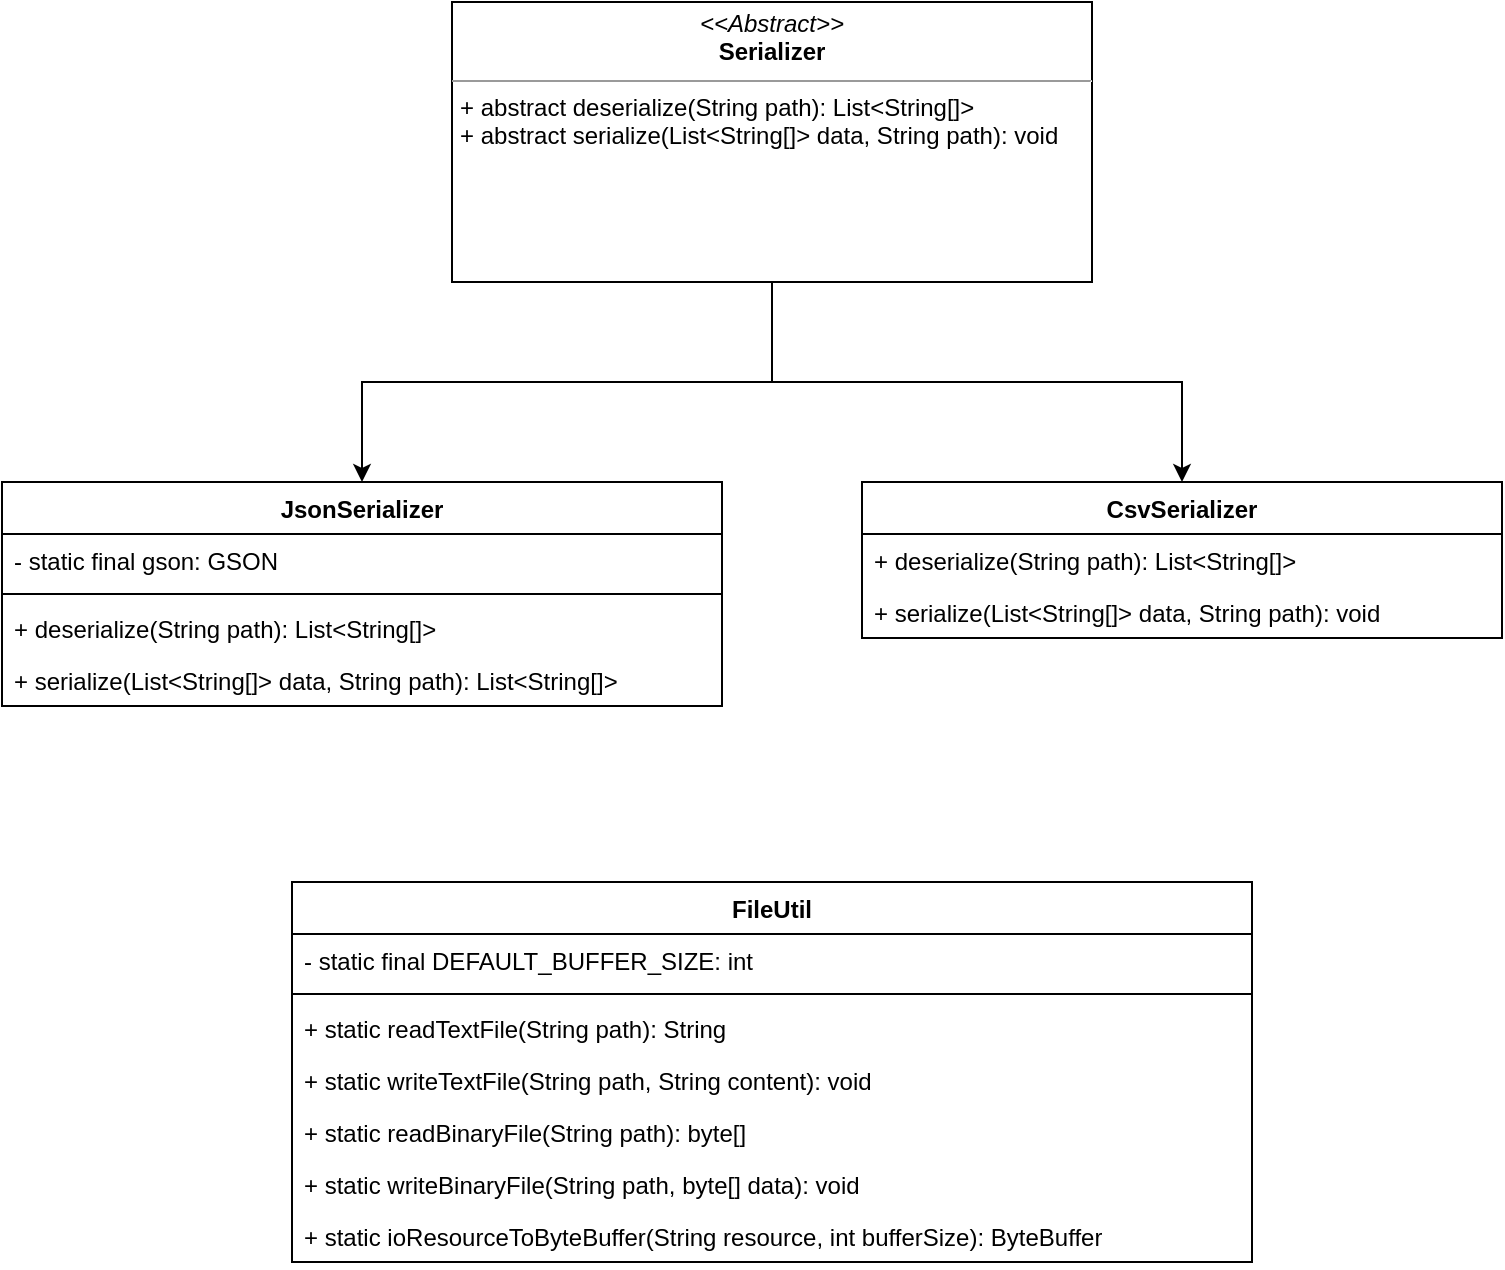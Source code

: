 <mxfile version="22.1.2" type="device">
  <diagram name="Page-1" id="18hoI05pNakqK9vrnBq-">
    <mxGraphModel dx="677" dy="1089" grid="1" gridSize="10" guides="1" tooltips="1" connect="1" arrows="1" fold="1" page="1" pageScale="1" pageWidth="850" pageHeight="1100" math="0" shadow="0">
      <root>
        <mxCell id="0" />
        <mxCell id="1" parent="0" />
        <mxCell id="0bTZhr9XavIQ4oUuMXDS-13" style="edgeStyle=orthogonalEdgeStyle;rounded=0;orthogonalLoop=1;jettySize=auto;html=1;exitX=0.5;exitY=1;exitDx=0;exitDy=0;entryX=0.5;entryY=0;entryDx=0;entryDy=0;" edge="1" parent="1" source="0bTZhr9XavIQ4oUuMXDS-1" target="0bTZhr9XavIQ4oUuMXDS-2">
          <mxGeometry relative="1" as="geometry" />
        </mxCell>
        <mxCell id="0bTZhr9XavIQ4oUuMXDS-14" style="edgeStyle=orthogonalEdgeStyle;rounded=0;orthogonalLoop=1;jettySize=auto;html=1;exitX=0.5;exitY=1;exitDx=0;exitDy=0;" edge="1" parent="1" source="0bTZhr9XavIQ4oUuMXDS-1" target="0bTZhr9XavIQ4oUuMXDS-6">
          <mxGeometry relative="1" as="geometry" />
        </mxCell>
        <mxCell id="0bTZhr9XavIQ4oUuMXDS-1" value="&lt;p style=&quot;margin:0px;margin-top:4px;text-align:center;&quot;&gt;&lt;i&gt;&amp;lt;&amp;lt;Abstract&amp;gt;&amp;gt;&lt;/i&gt;&lt;br&gt;&lt;b&gt;Serializer&lt;/b&gt;&lt;/p&gt;&lt;hr size=&quot;1&quot;&gt;&lt;p style=&quot;margin:0px;margin-left:4px;&quot;&gt;+ abstract deserialize(String path): List&amp;lt;String[]&amp;gt;&lt;/p&gt;&lt;p style=&quot;margin:0px;margin-left:4px;&quot;&gt;+ abstract serialize(List&amp;lt;String[]&amp;gt; data, String path): void&lt;/p&gt;" style="verticalAlign=top;align=left;overflow=fill;fontSize=12;fontFamily=Helvetica;html=1;whiteSpace=wrap;" vertex="1" parent="1">
          <mxGeometry x="265" y="160" width="320" height="140" as="geometry" />
        </mxCell>
        <mxCell id="0bTZhr9XavIQ4oUuMXDS-2" value="JsonSerializer" style="swimlane;fontStyle=1;align=center;verticalAlign=top;childLayout=stackLayout;horizontal=1;startSize=26;horizontalStack=0;resizeParent=1;resizeParentMax=0;resizeLast=0;collapsible=1;marginBottom=0;whiteSpace=wrap;html=1;" vertex="1" parent="1">
          <mxGeometry x="40" y="400" width="360" height="112" as="geometry" />
        </mxCell>
        <mxCell id="0bTZhr9XavIQ4oUuMXDS-3" value="- static final gson: GSON" style="text;strokeColor=none;fillColor=none;align=left;verticalAlign=top;spacingLeft=4;spacingRight=4;overflow=hidden;rotatable=0;points=[[0,0.5],[1,0.5]];portConstraint=eastwest;whiteSpace=wrap;html=1;" vertex="1" parent="0bTZhr9XavIQ4oUuMXDS-2">
          <mxGeometry y="26" width="360" height="26" as="geometry" />
        </mxCell>
        <mxCell id="0bTZhr9XavIQ4oUuMXDS-4" value="" style="line;strokeWidth=1;fillColor=none;align=left;verticalAlign=middle;spacingTop=-1;spacingLeft=3;spacingRight=3;rotatable=0;labelPosition=right;points=[];portConstraint=eastwest;strokeColor=inherit;" vertex="1" parent="0bTZhr9XavIQ4oUuMXDS-2">
          <mxGeometry y="52" width="360" height="8" as="geometry" />
        </mxCell>
        <mxCell id="0bTZhr9XavIQ4oUuMXDS-10" value="+ deserialize(String path): List&amp;lt;String[]&amp;gt;" style="text;strokeColor=none;fillColor=none;align=left;verticalAlign=top;spacingLeft=4;spacingRight=4;overflow=hidden;rotatable=0;points=[[0,0.5],[1,0.5]];portConstraint=eastwest;whiteSpace=wrap;html=1;" vertex="1" parent="0bTZhr9XavIQ4oUuMXDS-2">
          <mxGeometry y="60" width="360" height="26" as="geometry" />
        </mxCell>
        <mxCell id="0bTZhr9XavIQ4oUuMXDS-5" value="+ serialize(List&amp;lt;String[]&amp;gt; data, String path): List&amp;lt;String[]&amp;gt;" style="text;strokeColor=none;fillColor=none;align=left;verticalAlign=top;spacingLeft=4;spacingRight=4;overflow=hidden;rotatable=0;points=[[0,0.5],[1,0.5]];portConstraint=eastwest;whiteSpace=wrap;html=1;" vertex="1" parent="0bTZhr9XavIQ4oUuMXDS-2">
          <mxGeometry y="86" width="360" height="26" as="geometry" />
        </mxCell>
        <mxCell id="0bTZhr9XavIQ4oUuMXDS-6" value="CsvSerializer" style="swimlane;fontStyle=1;align=center;verticalAlign=top;childLayout=stackLayout;horizontal=1;startSize=26;horizontalStack=0;resizeParent=1;resizeParentMax=0;resizeLast=0;collapsible=1;marginBottom=0;whiteSpace=wrap;html=1;" vertex="1" parent="1">
          <mxGeometry x="470" y="400" width="320" height="78" as="geometry" />
        </mxCell>
        <mxCell id="0bTZhr9XavIQ4oUuMXDS-9" value="+ deserialize(String path): List&amp;lt;String[]&amp;gt;" style="text;strokeColor=none;fillColor=none;align=left;verticalAlign=top;spacingLeft=4;spacingRight=4;overflow=hidden;rotatable=0;points=[[0,0.5],[1,0.5]];portConstraint=eastwest;whiteSpace=wrap;html=1;" vertex="1" parent="0bTZhr9XavIQ4oUuMXDS-6">
          <mxGeometry y="26" width="320" height="26" as="geometry" />
        </mxCell>
        <mxCell id="0bTZhr9XavIQ4oUuMXDS-12" value="+ serialize(List&amp;lt;String[]&amp;gt; data, String path): void" style="text;strokeColor=none;fillColor=none;align=left;verticalAlign=top;spacingLeft=4;spacingRight=4;overflow=hidden;rotatable=0;points=[[0,0.5],[1,0.5]];portConstraint=eastwest;whiteSpace=wrap;html=1;" vertex="1" parent="0bTZhr9XavIQ4oUuMXDS-6">
          <mxGeometry y="52" width="320" height="26" as="geometry" />
        </mxCell>
        <mxCell id="0bTZhr9XavIQ4oUuMXDS-15" value="FileUtil" style="swimlane;fontStyle=1;align=center;verticalAlign=top;childLayout=stackLayout;horizontal=1;startSize=26;horizontalStack=0;resizeParent=1;resizeParentMax=0;resizeLast=0;collapsible=1;marginBottom=0;whiteSpace=wrap;html=1;" vertex="1" parent="1">
          <mxGeometry x="185" y="600" width="480" height="190" as="geometry" />
        </mxCell>
        <mxCell id="0bTZhr9XavIQ4oUuMXDS-16" value="- static final DEFAULT_BUFFER_SIZE: int" style="text;strokeColor=none;fillColor=none;align=left;verticalAlign=top;spacingLeft=4;spacingRight=4;overflow=hidden;rotatable=0;points=[[0,0.5],[1,0.5]];portConstraint=eastwest;whiteSpace=wrap;html=1;" vertex="1" parent="0bTZhr9XavIQ4oUuMXDS-15">
          <mxGeometry y="26" width="480" height="26" as="geometry" />
        </mxCell>
        <mxCell id="0bTZhr9XavIQ4oUuMXDS-17" value="" style="line;strokeWidth=1;fillColor=none;align=left;verticalAlign=middle;spacingTop=-1;spacingLeft=3;spacingRight=3;rotatable=0;labelPosition=right;points=[];portConstraint=eastwest;strokeColor=inherit;" vertex="1" parent="0bTZhr9XavIQ4oUuMXDS-15">
          <mxGeometry y="52" width="480" height="8" as="geometry" />
        </mxCell>
        <mxCell id="0bTZhr9XavIQ4oUuMXDS-20" value="+ static readTextFile(String path): String" style="text;strokeColor=none;fillColor=none;align=left;verticalAlign=top;spacingLeft=4;spacingRight=4;overflow=hidden;rotatable=0;points=[[0,0.5],[1,0.5]];portConstraint=eastwest;whiteSpace=wrap;html=1;" vertex="1" parent="0bTZhr9XavIQ4oUuMXDS-15">
          <mxGeometry y="60" width="480" height="26" as="geometry" />
        </mxCell>
        <mxCell id="0bTZhr9XavIQ4oUuMXDS-18" value="+ static writeTextFile(String path, String content): void" style="text;strokeColor=none;fillColor=none;align=left;verticalAlign=top;spacingLeft=4;spacingRight=4;overflow=hidden;rotatable=0;points=[[0,0.5],[1,0.5]];portConstraint=eastwest;whiteSpace=wrap;html=1;" vertex="1" parent="0bTZhr9XavIQ4oUuMXDS-15">
          <mxGeometry y="86" width="480" height="26" as="geometry" />
        </mxCell>
        <mxCell id="0bTZhr9XavIQ4oUuMXDS-21" value="+ static readBinaryFile(String path): byte[]" style="text;strokeColor=none;fillColor=none;align=left;verticalAlign=top;spacingLeft=4;spacingRight=4;overflow=hidden;rotatable=0;points=[[0,0.5],[1,0.5]];portConstraint=eastwest;whiteSpace=wrap;html=1;" vertex="1" parent="0bTZhr9XavIQ4oUuMXDS-15">
          <mxGeometry y="112" width="480" height="26" as="geometry" />
        </mxCell>
        <mxCell id="0bTZhr9XavIQ4oUuMXDS-22" value="+ static writeBinaryFile(String path, byte[] data): void" style="text;strokeColor=none;fillColor=none;align=left;verticalAlign=top;spacingLeft=4;spacingRight=4;overflow=hidden;rotatable=0;points=[[0,0.5],[1,0.5]];portConstraint=eastwest;whiteSpace=wrap;html=1;" vertex="1" parent="0bTZhr9XavIQ4oUuMXDS-15">
          <mxGeometry y="138" width="480" height="26" as="geometry" />
        </mxCell>
        <mxCell id="0bTZhr9XavIQ4oUuMXDS-19" value="+ static ioResourceToByteBuffer(String resource, int bufferSize): ByteBuffer" style="text;strokeColor=none;fillColor=none;align=left;verticalAlign=top;spacingLeft=4;spacingRight=4;overflow=hidden;rotatable=0;points=[[0,0.5],[1,0.5]];portConstraint=eastwest;whiteSpace=wrap;html=1;" vertex="1" parent="0bTZhr9XavIQ4oUuMXDS-15">
          <mxGeometry y="164" width="480" height="26" as="geometry" />
        </mxCell>
      </root>
    </mxGraphModel>
  </diagram>
</mxfile>
